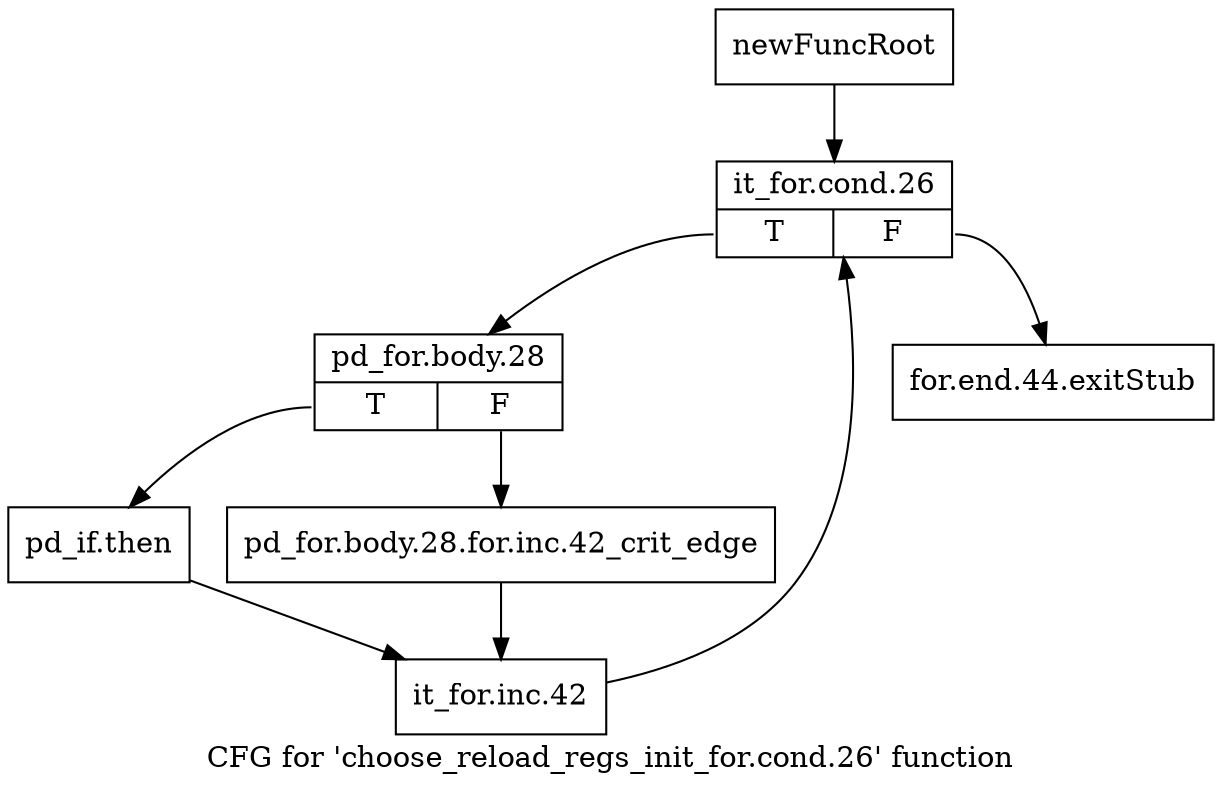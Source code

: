 digraph "CFG for 'choose_reload_regs_init_for.cond.26' function" {
	label="CFG for 'choose_reload_regs_init_for.cond.26' function";

	Node0xbfa5820 [shape=record,label="{newFuncRoot}"];
	Node0xbfa5820 -> Node0xbfa58c0;
	Node0xbfa5870 [shape=record,label="{for.end.44.exitStub}"];
	Node0xbfa58c0 [shape=record,label="{it_for.cond.26|{<s0>T|<s1>F}}"];
	Node0xbfa58c0:s0 -> Node0xbfa5910;
	Node0xbfa58c0:s1 -> Node0xbfa5870;
	Node0xbfa5910 [shape=record,label="{pd_for.body.28|{<s0>T|<s1>F}}"];
	Node0xbfa5910:s0 -> Node0xbfa59b0;
	Node0xbfa5910:s1 -> Node0xbfa5960;
	Node0xbfa5960 [shape=record,label="{pd_for.body.28.for.inc.42_crit_edge}"];
	Node0xbfa5960 -> Node0xbfa5a00;
	Node0xbfa59b0 [shape=record,label="{pd_if.then}"];
	Node0xbfa59b0 -> Node0xbfa5a00;
	Node0xbfa5a00 [shape=record,label="{it_for.inc.42}"];
	Node0xbfa5a00 -> Node0xbfa58c0;
}
